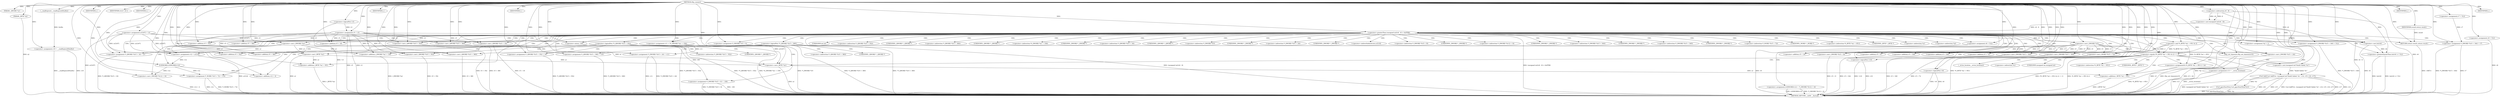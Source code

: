 digraph tftp_connect {  
"1000118" [label = "(METHOD,tftp_connect)" ]
"1000350" [label = "(METHOD_RETURN,__int64 __fastcall)" ]
"1000119" [label = "(PARAM,_QWORD *a1)" ]
"1000120" [label = "(PARAM,_BYTE *a2)" ]
"1000139" [label = "(<operator>.assignment,v19 = __readfsqword(0x28u))" ]
"1000141" [label = "(__readfsqword,__readfsqword(0x28u))" ]
"1000143" [label = "(<operator>.assignment,a1[167] = v3)" ]
"1000149" [label = "(<operator>.logicalNot,!v3)" ]
"1000151" [label = "(IDENTIFIER,L,)" ]
"1000152" [label = "(<operator>.assignment,v5 = v3)" ]
"1000156" [label = "(IDENTIFIER,v6,if ( v6 ))" ]
"1000158" [label = "(IDENTIFIER,L,)" ]
"1000160" [label = "(<operator>.greaterThan,(unsigned int)(v6 - 8) > 0xFFB0)" ]
"1000161" [label = "(<operator>.cast,(unsigned int)(v6 - 8))" ]
"1000163" [label = "(<operator>.subtraction,v6 - 8)" ]
"1000167" [label = "(RETURN,return result;,return result;)" ]
"1000168" [label = "(IDENTIFIER,result,return result;)" ]
"1000169" [label = "(<operator>.assignment,v8 = 512)" ]
"1000173" [label = "(<operator>.greaterEqualsThan,(int)v6 >= 512)" ]
"1000174" [label = "(<operator>.cast,(int)v6)" ]
"1000180" [label = "(<operator>.assignment,v7 = 512)" ]
"1000183" [label = "(<operator>.assignment,v8 = 512)" ]
"1000187" [label = "(<operator>.logicalNot,!*(_QWORD *)(v5 + 352))" ]
"1000189" [label = "(<operator>.cast,(_QWORD *)(v5 + 352))" ]
"1000191" [label = "(<operator>.addition,v5 + 352)" ]
"1000195" [label = "(<operator>.assignment,*(_QWORD *)(v5 + 352) = v9)" ]
"1000197" [label = "(<operator>.cast,(_QWORD *)(v5 + 352))" ]
"1000199" [label = "(<operator>.addition,v5 + 352)" ]
"1000204" [label = "(<operator>.logicalNot,!v9)" ]
"1000206" [label = "(IDENTIFIER,L,)" ]
"1000208" [label = "(<operator>.logicalNot,!*(_QWORD *)(v5 + 360))" ]
"1000210" [label = "(<operator>.cast,(_QWORD *)(v5 + 360))" ]
"1000212" [label = "(<operator>.addition,v5 + 360)" ]
"1000216" [label = "(<operator>.assignment,*(_QWORD *)(v5 + 360) = v10)" ]
"1000218" [label = "(<operator>.cast,(_QWORD *)(v5 + 360))" ]
"1000220" [label = "(<operator>.addition,v5 + 360)" ]
"1000225" [label = "(<operator>.logicalNot,!v10)" ]
"1000227" [label = "(IDENTIFIER,L,)" ]
"1000228" [label = "(<operator>.assignment,v11 = *((_DWORD *)a1 + 156))" ]
"1000231" [label = "(<operator>.addition,(_DWORD *)a1 + 156)" ]
"1000232" [label = "(<operator>.cast,(_DWORD *)a1)" ]
"1000236" [label = "(<operator>.assignment,*(_QWORD *)(v5 + 16) = a1)" ]
"1000238" [label = "(<operator>.cast,(_QWORD *)(v5 + 16))" ]
"1000240" [label = "(<operator>.addition,v5 + 16)" ]
"1000244" [label = "(<operator>.assignment,*(_DWORD *)v5 = 0)" ]
"1000246" [label = "(<operator>.cast,(_DWORD *)v5)" ]
"1000250" [label = "(<operator>.assignment,*(_DWORD *)(v5 + 24) = v11)" ]
"1000252" [label = "(<operator>.cast,(_DWORD *)(v5 + 24))" ]
"1000254" [label = "(<operator>.addition,v5 + 24)" ]
"1000258" [label = "(<operator>.assignment,v12 = a1[14])" ]
"1000263" [label = "(<operator>.assignment,*(_DWORD *)(v5 + 8) = -100)" ]
"1000265" [label = "(<operator>.cast,(_DWORD *)(v5 + 8))" ]
"1000267" [label = "(<operator>.addition,v5 + 8)" ]
"1000270" [label = "(<operator>.minus,-100)" ]
"1000272" [label = "(<operator>.assignment,LODWORD(v12) = *(_DWORD *)(v12 + 4))" ]
"1000273" [label = "(LODWORD,LODWORD(v12))" ]
"1000276" [label = "(<operator>.cast,(_DWORD *)(v12 + 4))" ]
"1000278" [label = "(<operator>.addition,v12 + 4)" ]
"1000281" [label = "(<operator>.assignment,*(_DWORD *)(v5 + 344) = v7)" ]
"1000283" [label = "(<operator>.cast,(_DWORD *)(v5 + 344))" ]
"1000285" [label = "(<operator>.addition,v5 + 344)" ]
"1000289" [label = "(<operator>.assignment,*(_DWORD *)(v5 + 340) = 512)" ]
"1000291" [label = "(<operator>.cast,(_DWORD *)(v5 + 340))" ]
"1000293" [label = "(<operator>.addition,v5 + 340)" ]
"1000297" [label = "(<operator>.assignment,*(_WORD *)(v5 + 72) = v12)" ]
"1000299" [label = "(<operator>.cast,(_WORD *)(v5 + 72))" ]
"1000301" [label = "(<operator>.addition,v5 + 72)" ]
"1000305" [label = "(tftp_set_timeouts,tftp_set_timeouts(v5))" ]
"1000308" [label = "(<operator>.equals,(*((_BYTE *)a1 + 951) & 2) == 0)" ]
"1000309" [label = "(<operator>.and,*((_BYTE *)a1 + 951) & 2)" ]
"1000311" [label = "(<operator>.addition,(_BYTE *)a1 + 951)" ]
"1000312" [label = "(<operator>.cast,(_BYTE *)a1)" ]
"1000320" [label = "(<operator>.assignment,v13 = __errno_location())" ]
"1000323" [label = "(Curl_failf,Curl_failf(*a1, (unsigned int)\"bind() failed; %s\", v14, v15, v16, v17))" ]
"1000326" [label = "(<operator>.cast,(unsigned int)\"bind() failed; %s\")" ]
"1000333" [label = "(IDENTIFIER,L,)" ]
"1000334" [label = "(<operators>.assignmentOr,*((_BYTE *)a1 + 951) |= 2u)" ]
"1000336" [label = "(<operator>.addition,(_BYTE *)a1 + 951)" ]
"1000337" [label = "(<operator>.cast,(_BYTE *)a1)" ]
"1000342" [label = "(Curl_pgrsStartNow,Curl_pgrsStartNow(*a1))" ]
"1000345" [label = "(<operator>.assignment,*a2 = 1)" ]
"1000349" [label = "(IDENTIFIER,L,)" ]
"1000175" [label = "(UNKNOWN,int,int)" ]
"1000188" [label = "(<operator>.indirection,*(_QWORD *)(v5 + 352))" ]
"1000190" [label = "(UNKNOWN,_QWORD *,_QWORD *)" ]
"1000196" [label = "(<operator>.indirection,*(_QWORD *)(v5 + 352))" ]
"1000198" [label = "(UNKNOWN,_QWORD *,_QWORD *)" ]
"1000209" [label = "(<operator>.indirection,*(_QWORD *)(v5 + 360))" ]
"1000211" [label = "(UNKNOWN,_QWORD *,_QWORD *)" ]
"1000217" [label = "(<operator>.indirection,*(_QWORD *)(v5 + 360))" ]
"1000219" [label = "(UNKNOWN,_QWORD *,_QWORD *)" ]
"1000230" [label = "(<operator>.indirection,*((_DWORD *)a1 + 156))" ]
"1000233" [label = "(UNKNOWN,_DWORD *,_DWORD *)" ]
"1000237" [label = "(<operator>.indirection,*(_QWORD *)(v5 + 16))" ]
"1000239" [label = "(UNKNOWN,_QWORD *,_QWORD *)" ]
"1000245" [label = "(<operator>.indirection,*(_DWORD *)v5)" ]
"1000247" [label = "(UNKNOWN,_DWORD *,_DWORD *)" ]
"1000251" [label = "(<operator>.indirection,*(_DWORD *)(v5 + 24))" ]
"1000253" [label = "(UNKNOWN,_DWORD *,_DWORD *)" ]
"1000260" [label = "(<operator>.indirectIndexAccess,a1[14])" ]
"1000264" [label = "(<operator>.indirection,*(_DWORD *)(v5 + 8))" ]
"1000266" [label = "(UNKNOWN,_DWORD *,_DWORD *)" ]
"1000275" [label = "(<operator>.indirection,*(_DWORD *)(v12 + 4))" ]
"1000277" [label = "(UNKNOWN,_DWORD *,_DWORD *)" ]
"1000282" [label = "(<operator>.indirection,*(_DWORD *)(v5 + 344))" ]
"1000284" [label = "(UNKNOWN,_DWORD *,_DWORD *)" ]
"1000290" [label = "(<operator>.indirection,*(_DWORD *)(v5 + 340))" ]
"1000292" [label = "(UNKNOWN,_DWORD *,_DWORD *)" ]
"1000298" [label = "(<operator>.indirection,*(_WORD *)(v5 + 72))" ]
"1000300" [label = "(UNKNOWN,_WORD *,_WORD *)" ]
"1000310" [label = "(<operator>.indirection,*((_BYTE *)a1 + 951))" ]
"1000313" [label = "(UNKNOWN,_BYTE *,_BYTE *)" ]
"1000322" [label = "(__errno_location,__errno_location())" ]
"1000324" [label = "(<operator>.indirection,*a1)" ]
"1000327" [label = "(UNKNOWN,unsigned int,unsigned int)" ]
"1000335" [label = "(<operator>.indirection,*((_BYTE *)a1 + 951))" ]
"1000338" [label = "(UNKNOWN,_BYTE *,_BYTE *)" ]
"1000343" [label = "(<operator>.indirection,*a1)" ]
"1000346" [label = "(<operator>.indirection,*a2)" ]
  "1000167" -> "1000350"  [ label = "DDG: <RET>"] 
  "1000299" -> "1000350"  [ label = "DDG: v5 + 72"] 
  "1000210" -> "1000350"  [ label = "DDG: v5 + 360"] 
  "1000258" -> "1000350"  [ label = "DDG: a1[14]"] 
  "1000163" -> "1000350"  [ label = "DDG: v6"] 
  "1000143" -> "1000350"  [ label = "DDG: a1[167]"] 
  "1000160" -> "1000350"  [ label = "DDG: (unsigned int)(v6 - 8)"] 
  "1000265" -> "1000350"  [ label = "DDG: v5 + 8"] 
  "1000342" -> "1000350"  [ label = "DDG: Curl_pgrsStartNow(*a1)"] 
  "1000204" -> "1000350"  [ label = "DDG: v9"] 
  "1000189" -> "1000350"  [ label = "DDG: v5 + 352"] 
  "1000334" -> "1000350"  [ label = "DDG: *((_BYTE *)a1 + 951)"] 
  "1000320" -> "1000350"  [ label = "DDG: __errno_location()"] 
  "1000197" -> "1000350"  [ label = "DDG: v5 + 352"] 
  "1000161" -> "1000350"  [ label = "DDG: v6 - 8"] 
  "1000120" -> "1000350"  [ label = "DDG: a2"] 
  "1000323" -> "1000350"  [ label = "DDG: v15"] 
  "1000173" -> "1000350"  [ label = "DDG: (int)v6"] 
  "1000320" -> "1000350"  [ label = "DDG: v13"] 
  "1000336" -> "1000350"  [ label = "DDG: (_BYTE *)a1"] 
  "1000308" -> "1000350"  [ label = "DDG: (*((_BYTE *)a1 + 951) & 2) == 0"] 
  "1000183" -> "1000350"  [ label = "DDG: v8"] 
  "1000216" -> "1000350"  [ label = "DDG: *(_QWORD *)(v5 + 360)"] 
  "1000228" -> "1000350"  [ label = "DDG: *((_DWORD *)a1 + 156)"] 
  "1000323" -> "1000350"  [ label = "DDG: Curl_failf(*a1, (unsigned int)\"bind() failed; %s\", v14, v15, v16, v17)"] 
  "1000289" -> "1000350"  [ label = "DDG: *(_DWORD *)(v5 + 340)"] 
  "1000297" -> "1000350"  [ label = "DDG: *(_WORD *)(v5 + 72)"] 
  "1000218" -> "1000350"  [ label = "DDG: v5 + 360"] 
  "1000263" -> "1000350"  [ label = "DDG: -100"] 
  "1000152" -> "1000350"  [ label = "DDG: v5"] 
  "1000225" -> "1000350"  [ label = "DDG: v10"] 
  "1000149" -> "1000350"  [ label = "DDG: !v3"] 
  "1000309" -> "1000350"  [ label = "DDG: *((_BYTE *)a1 + 951)"] 
  "1000204" -> "1000350"  [ label = "DDG: !v9"] 
  "1000281" -> "1000350"  [ label = "DDG: *(_DWORD *)(v5 + 344)"] 
  "1000236" -> "1000350"  [ label = "DDG: *(_QWORD *)(v5 + 16)"] 
  "1000297" -> "1000350"  [ label = "DDG: v12"] 
  "1000345" -> "1000350"  [ label = "DDG: *a2"] 
  "1000291" -> "1000350"  [ label = "DDG: v5 + 340"] 
  "1000281" -> "1000350"  [ label = "DDG: v7"] 
  "1000231" -> "1000350"  [ label = "DDG: (_DWORD *)a1"] 
  "1000312" -> "1000350"  [ label = "DDG: a1"] 
  "1000272" -> "1000350"  [ label = "DDG: *(_DWORD *)(v12 + 4)"] 
  "1000342" -> "1000350"  [ label = "DDG: *a1"] 
  "1000169" -> "1000350"  [ label = "DDG: v8"] 
  "1000225" -> "1000350"  [ label = "DDG: !v10"] 
  "1000323" -> "1000350"  [ label = "DDG: v17"] 
  "1000250" -> "1000350"  [ label = "DDG: v11"] 
  "1000208" -> "1000350"  [ label = "DDG: *(_QWORD *)(v5 + 360)"] 
  "1000187" -> "1000350"  [ label = "DDG: *(_QWORD *)(v5 + 352)"] 
  "1000208" -> "1000350"  [ label = "DDG: !*(_QWORD *)(v5 + 360)"] 
  "1000139" -> "1000350"  [ label = "DDG: __readfsqword(0x28u)"] 
  "1000305" -> "1000350"  [ label = "DDG: v5"] 
  "1000187" -> "1000350"  [ label = "DDG: !*(_QWORD *)(v5 + 352)"] 
  "1000323" -> "1000350"  [ label = "DDG: v14"] 
  "1000272" -> "1000350"  [ label = "DDG: LODWORD(v12)"] 
  "1000174" -> "1000350"  [ label = "DDG: v6"] 
  "1000195" -> "1000350"  [ label = "DDG: *(_QWORD *)(v5 + 352)"] 
  "1000337" -> "1000350"  [ label = "DDG: a1"] 
  "1000139" -> "1000350"  [ label = "DDG: v19"] 
  "1000276" -> "1000350"  [ label = "DDG: v12 + 4"] 
  "1000263" -> "1000350"  [ label = "DDG: *(_DWORD *)(v5 + 8)"] 
  "1000305" -> "1000350"  [ label = "DDG: tftp_set_timeouts(v5)"] 
  "1000173" -> "1000350"  [ label = "DDG: (int)v6 >= 512"] 
  "1000160" -> "1000350"  [ label = "DDG: (unsigned int)(v6 - 8) > 0xFFB0"] 
  "1000252" -> "1000350"  [ label = "DDG: v5 + 24"] 
  "1000308" -> "1000350"  [ label = "DDG: *((_BYTE *)a1 + 951) & 2"] 
  "1000323" -> "1000350"  [ label = "DDG: (unsigned int)\"bind() failed; %s\""] 
  "1000152" -> "1000350"  [ label = "DDG: v3"] 
  "1000238" -> "1000350"  [ label = "DDG: v5 + 16"] 
  "1000244" -> "1000350"  [ label = "DDG: *(_DWORD *)v5"] 
  "1000311" -> "1000350"  [ label = "DDG: (_BYTE *)a1"] 
  "1000283" -> "1000350"  [ label = "DDG: v5 + 344"] 
  "1000250" -> "1000350"  [ label = "DDG: *(_DWORD *)(v5 + 24)"] 
  "1000323" -> "1000350"  [ label = "DDG: v16"] 
  "1000118" -> "1000119"  [ label = "DDG: "] 
  "1000118" -> "1000120"  [ label = "DDG: "] 
  "1000141" -> "1000139"  [ label = "DDG: 0x28u"] 
  "1000118" -> "1000139"  [ label = "DDG: "] 
  "1000118" -> "1000141"  [ label = "DDG: "] 
  "1000118" -> "1000143"  [ label = "DDG: "] 
  "1000118" -> "1000149"  [ label = "DDG: "] 
  "1000118" -> "1000151"  [ label = "DDG: "] 
  "1000149" -> "1000152"  [ label = "DDG: v3"] 
  "1000118" -> "1000152"  [ label = "DDG: "] 
  "1000118" -> "1000156"  [ label = "DDG: "] 
  "1000118" -> "1000158"  [ label = "DDG: "] 
  "1000161" -> "1000160"  [ label = "DDG: v6 - 8"] 
  "1000163" -> "1000161"  [ label = "DDG: v6"] 
  "1000163" -> "1000161"  [ label = "DDG: 8"] 
  "1000118" -> "1000163"  [ label = "DDG: "] 
  "1000118" -> "1000160"  [ label = "DDG: "] 
  "1000168" -> "1000167"  [ label = "DDG: result"] 
  "1000118" -> "1000167"  [ label = "DDG: "] 
  "1000118" -> "1000168"  [ label = "DDG: "] 
  "1000118" -> "1000169"  [ label = "DDG: "] 
  "1000174" -> "1000173"  [ label = "DDG: v6"] 
  "1000163" -> "1000174"  [ label = "DDG: v6"] 
  "1000118" -> "1000174"  [ label = "DDG: "] 
  "1000118" -> "1000173"  [ label = "DDG: "] 
  "1000118" -> "1000180"  [ label = "DDG: "] 
  "1000118" -> "1000183"  [ label = "DDG: "] 
  "1000152" -> "1000189"  [ label = "DDG: v5"] 
  "1000118" -> "1000189"  [ label = "DDG: "] 
  "1000152" -> "1000191"  [ label = "DDG: v5"] 
  "1000118" -> "1000191"  [ label = "DDG: "] 
  "1000118" -> "1000195"  [ label = "DDG: "] 
  "1000118" -> "1000197"  [ label = "DDG: "] 
  "1000152" -> "1000197"  [ label = "DDG: v5"] 
  "1000118" -> "1000199"  [ label = "DDG: "] 
  "1000152" -> "1000199"  [ label = "DDG: v5"] 
  "1000118" -> "1000204"  [ label = "DDG: "] 
  "1000118" -> "1000206"  [ label = "DDG: "] 
  "1000118" -> "1000210"  [ label = "DDG: "] 
  "1000152" -> "1000210"  [ label = "DDG: v5"] 
  "1000118" -> "1000212"  [ label = "DDG: "] 
  "1000152" -> "1000212"  [ label = "DDG: v5"] 
  "1000118" -> "1000216"  [ label = "DDG: "] 
  "1000118" -> "1000218"  [ label = "DDG: "] 
  "1000152" -> "1000218"  [ label = "DDG: v5"] 
  "1000118" -> "1000220"  [ label = "DDG: "] 
  "1000152" -> "1000220"  [ label = "DDG: v5"] 
  "1000118" -> "1000225"  [ label = "DDG: "] 
  "1000118" -> "1000227"  [ label = "DDG: "] 
  "1000118" -> "1000228"  [ label = "DDG: "] 
  "1000232" -> "1000231"  [ label = "DDG: a1"] 
  "1000143" -> "1000232"  [ label = "DDG: a1[167]"] 
  "1000118" -> "1000232"  [ label = "DDG: "] 
  "1000118" -> "1000231"  [ label = "DDG: "] 
  "1000143" -> "1000236"  [ label = "DDG: a1[167]"] 
  "1000232" -> "1000236"  [ label = "DDG: a1"] 
  "1000118" -> "1000236"  [ label = "DDG: "] 
  "1000118" -> "1000238"  [ label = "DDG: "] 
  "1000152" -> "1000238"  [ label = "DDG: v5"] 
  "1000118" -> "1000240"  [ label = "DDG: "] 
  "1000152" -> "1000240"  [ label = "DDG: v5"] 
  "1000118" -> "1000244"  [ label = "DDG: "] 
  "1000118" -> "1000246"  [ label = "DDG: "] 
  "1000152" -> "1000246"  [ label = "DDG: v5"] 
  "1000228" -> "1000250"  [ label = "DDG: v11"] 
  "1000118" -> "1000250"  [ label = "DDG: "] 
  "1000246" -> "1000252"  [ label = "DDG: v5"] 
  "1000118" -> "1000252"  [ label = "DDG: "] 
  "1000246" -> "1000254"  [ label = "DDG: v5"] 
  "1000118" -> "1000254"  [ label = "DDG: "] 
  "1000143" -> "1000258"  [ label = "DDG: a1[167]"] 
  "1000232" -> "1000258"  [ label = "DDG: a1"] 
  "1000118" -> "1000258"  [ label = "DDG: "] 
  "1000270" -> "1000263"  [ label = "DDG: 100"] 
  "1000118" -> "1000265"  [ label = "DDG: "] 
  "1000246" -> "1000265"  [ label = "DDG: v5"] 
  "1000118" -> "1000267"  [ label = "DDG: "] 
  "1000246" -> "1000267"  [ label = "DDG: v5"] 
  "1000118" -> "1000270"  [ label = "DDG: "] 
  "1000258" -> "1000273"  [ label = "DDG: v12"] 
  "1000118" -> "1000273"  [ label = "DDG: "] 
  "1000273" -> "1000276"  [ label = "DDG: v12"] 
  "1000118" -> "1000276"  [ label = "DDG: "] 
  "1000273" -> "1000278"  [ label = "DDG: v12"] 
  "1000118" -> "1000278"  [ label = "DDG: "] 
  "1000180" -> "1000281"  [ label = "DDG: v7"] 
  "1000118" -> "1000281"  [ label = "DDG: "] 
  "1000118" -> "1000283"  [ label = "DDG: "] 
  "1000246" -> "1000283"  [ label = "DDG: v5"] 
  "1000118" -> "1000285"  [ label = "DDG: "] 
  "1000246" -> "1000285"  [ label = "DDG: v5"] 
  "1000118" -> "1000289"  [ label = "DDG: "] 
  "1000118" -> "1000291"  [ label = "DDG: "] 
  "1000246" -> "1000291"  [ label = "DDG: v5"] 
  "1000118" -> "1000293"  [ label = "DDG: "] 
  "1000246" -> "1000293"  [ label = "DDG: v5"] 
  "1000118" -> "1000297"  [ label = "DDG: "] 
  "1000273" -> "1000297"  [ label = "DDG: v12"] 
  "1000118" -> "1000299"  [ label = "DDG: "] 
  "1000246" -> "1000299"  [ label = "DDG: v5"] 
  "1000118" -> "1000301"  [ label = "DDG: "] 
  "1000246" -> "1000301"  [ label = "DDG: v5"] 
  "1000118" -> "1000305"  [ label = "DDG: "] 
  "1000246" -> "1000305"  [ label = "DDG: v5"] 
  "1000309" -> "1000308"  [ label = "DDG: *((_BYTE *)a1 + 951)"] 
  "1000309" -> "1000308"  [ label = "DDG: 2"] 
  "1000312" -> "1000311"  [ label = "DDG: a1"] 
  "1000143" -> "1000312"  [ label = "DDG: a1[167]"] 
  "1000118" -> "1000312"  [ label = "DDG: "] 
  "1000232" -> "1000312"  [ label = "DDG: a1"] 
  "1000118" -> "1000311"  [ label = "DDG: "] 
  "1000118" -> "1000309"  [ label = "DDG: "] 
  "1000118" -> "1000308"  [ label = "DDG: "] 
  "1000118" -> "1000320"  [ label = "DDG: "] 
  "1000326" -> "1000323"  [ label = "DDG: \"bind() failed; %s\""] 
  "1000118" -> "1000326"  [ label = "DDG: "] 
  "1000118" -> "1000323"  [ label = "DDG: "] 
  "1000118" -> "1000333"  [ label = "DDG: "] 
  "1000118" -> "1000334"  [ label = "DDG: "] 
  "1000309" -> "1000334"  [ label = "DDG: *((_BYTE *)a1 + 951)"] 
  "1000337" -> "1000336"  [ label = "DDG: a1"] 
  "1000143" -> "1000337"  [ label = "DDG: a1[167]"] 
  "1000312" -> "1000337"  [ label = "DDG: a1"] 
  "1000118" -> "1000337"  [ label = "DDG: "] 
  "1000232" -> "1000337"  [ label = "DDG: a1"] 
  "1000118" -> "1000336"  [ label = "DDG: "] 
  "1000323" -> "1000342"  [ label = "DDG: *a1"] 
  "1000118" -> "1000345"  [ label = "DDG: "] 
  "1000118" -> "1000349"  [ label = "DDG: "] 
  "1000160" -> "1000175"  [ label = "CDG: "] 
  "1000160" -> "1000174"  [ label = "CDG: "] 
  "1000160" -> "1000173"  [ label = "CDG: "] 
  "1000160" -> "1000169"  [ label = "CDG: "] 
  "1000160" -> "1000167"  [ label = "CDG: "] 
  "1000160" -> "1000191"  [ label = "CDG: "] 
  "1000160" -> "1000190"  [ label = "CDG: "] 
  "1000160" -> "1000189"  [ label = "CDG: "] 
  "1000160" -> "1000188"  [ label = "CDG: "] 
  "1000160" -> "1000187"  [ label = "CDG: "] 
  "1000160" -> "1000208"  [ label = "CDG: "] 
  "1000160" -> "1000212"  [ label = "CDG: "] 
  "1000160" -> "1000211"  [ label = "CDG: "] 
  "1000160" -> "1000210"  [ label = "CDG: "] 
  "1000160" -> "1000209"  [ label = "CDG: "] 
  "1000160" -> "1000240"  [ label = "CDG: "] 
  "1000160" -> "1000239"  [ label = "CDG: "] 
  "1000160" -> "1000238"  [ label = "CDG: "] 
  "1000160" -> "1000237"  [ label = "CDG: "] 
  "1000160" -> "1000236"  [ label = "CDG: "] 
  "1000160" -> "1000233"  [ label = "CDG: "] 
  "1000160" -> "1000232"  [ label = "CDG: "] 
  "1000160" -> "1000231"  [ label = "CDG: "] 
  "1000160" -> "1000230"  [ label = "CDG: "] 
  "1000160" -> "1000228"  [ label = "CDG: "] 
  "1000160" -> "1000254"  [ label = "CDG: "] 
  "1000160" -> "1000253"  [ label = "CDG: "] 
  "1000160" -> "1000252"  [ label = "CDG: "] 
  "1000160" -> "1000251"  [ label = "CDG: "] 
  "1000160" -> "1000250"  [ label = "CDG: "] 
  "1000160" -> "1000247"  [ label = "CDG: "] 
  "1000160" -> "1000246"  [ label = "CDG: "] 
  "1000160" -> "1000245"  [ label = "CDG: "] 
  "1000160" -> "1000244"  [ label = "CDG: "] 
  "1000160" -> "1000272"  [ label = "CDG: "] 
  "1000160" -> "1000270"  [ label = "CDG: "] 
  "1000160" -> "1000267"  [ label = "CDG: "] 
  "1000160" -> "1000266"  [ label = "CDG: "] 
  "1000160" -> "1000265"  [ label = "CDG: "] 
  "1000160" -> "1000264"  [ label = "CDG: "] 
  "1000160" -> "1000263"  [ label = "CDG: "] 
  "1000160" -> "1000260"  [ label = "CDG: "] 
  "1000160" -> "1000258"  [ label = "CDG: "] 
  "1000160" -> "1000285"  [ label = "CDG: "] 
  "1000160" -> "1000284"  [ label = "CDG: "] 
  "1000160" -> "1000283"  [ label = "CDG: "] 
  "1000160" -> "1000282"  [ label = "CDG: "] 
  "1000160" -> "1000281"  [ label = "CDG: "] 
  "1000160" -> "1000278"  [ label = "CDG: "] 
  "1000160" -> "1000277"  [ label = "CDG: "] 
  "1000160" -> "1000276"  [ label = "CDG: "] 
  "1000160" -> "1000275"  [ label = "CDG: "] 
  "1000160" -> "1000273"  [ label = "CDG: "] 
  "1000160" -> "1000301"  [ label = "CDG: "] 
  "1000160" -> "1000300"  [ label = "CDG: "] 
  "1000160" -> "1000299"  [ label = "CDG: "] 
  "1000160" -> "1000298"  [ label = "CDG: "] 
  "1000160" -> "1000297"  [ label = "CDG: "] 
  "1000160" -> "1000293"  [ label = "CDG: "] 
  "1000160" -> "1000292"  [ label = "CDG: "] 
  "1000160" -> "1000291"  [ label = "CDG: "] 
  "1000160" -> "1000290"  [ label = "CDG: "] 
  "1000160" -> "1000289"  [ label = "CDG: "] 
  "1000160" -> "1000313"  [ label = "CDG: "] 
  "1000160" -> "1000312"  [ label = "CDG: "] 
  "1000160" -> "1000311"  [ label = "CDG: "] 
  "1000160" -> "1000310"  [ label = "CDG: "] 
  "1000160" -> "1000309"  [ label = "CDG: "] 
  "1000160" -> "1000308"  [ label = "CDG: "] 
  "1000160" -> "1000305"  [ label = "CDG: "] 
  "1000160" -> "1000346"  [ label = "CDG: "] 
  "1000160" -> "1000345"  [ label = "CDG: "] 
  "1000160" -> "1000343"  [ label = "CDG: "] 
  "1000160" -> "1000342"  [ label = "CDG: "] 
  "1000187" -> "1000204"  [ label = "CDG: "] 
  "1000187" -> "1000199"  [ label = "CDG: "] 
  "1000187" -> "1000198"  [ label = "CDG: "] 
  "1000187" -> "1000197"  [ label = "CDG: "] 
  "1000187" -> "1000196"  [ label = "CDG: "] 
  "1000187" -> "1000195"  [ label = "CDG: "] 
  "1000208" -> "1000220"  [ label = "CDG: "] 
  "1000208" -> "1000219"  [ label = "CDG: "] 
  "1000208" -> "1000218"  [ label = "CDG: "] 
  "1000208" -> "1000217"  [ label = "CDG: "] 
  "1000208" -> "1000216"  [ label = "CDG: "] 
  "1000208" -> "1000225"  [ label = "CDG: "] 
  "1000308" -> "1000320"  [ label = "CDG: "] 
  "1000308" -> "1000336"  [ label = "CDG: "] 
  "1000308" -> "1000335"  [ label = "CDG: "] 
  "1000308" -> "1000334"  [ label = "CDG: "] 
  "1000308" -> "1000327"  [ label = "CDG: "] 
  "1000308" -> "1000326"  [ label = "CDG: "] 
  "1000308" -> "1000324"  [ label = "CDG: "] 
  "1000308" -> "1000323"  [ label = "CDG: "] 
  "1000308" -> "1000322"  [ label = "CDG: "] 
  "1000308" -> "1000338"  [ label = "CDG: "] 
  "1000308" -> "1000337"  [ label = "CDG: "] 
}
